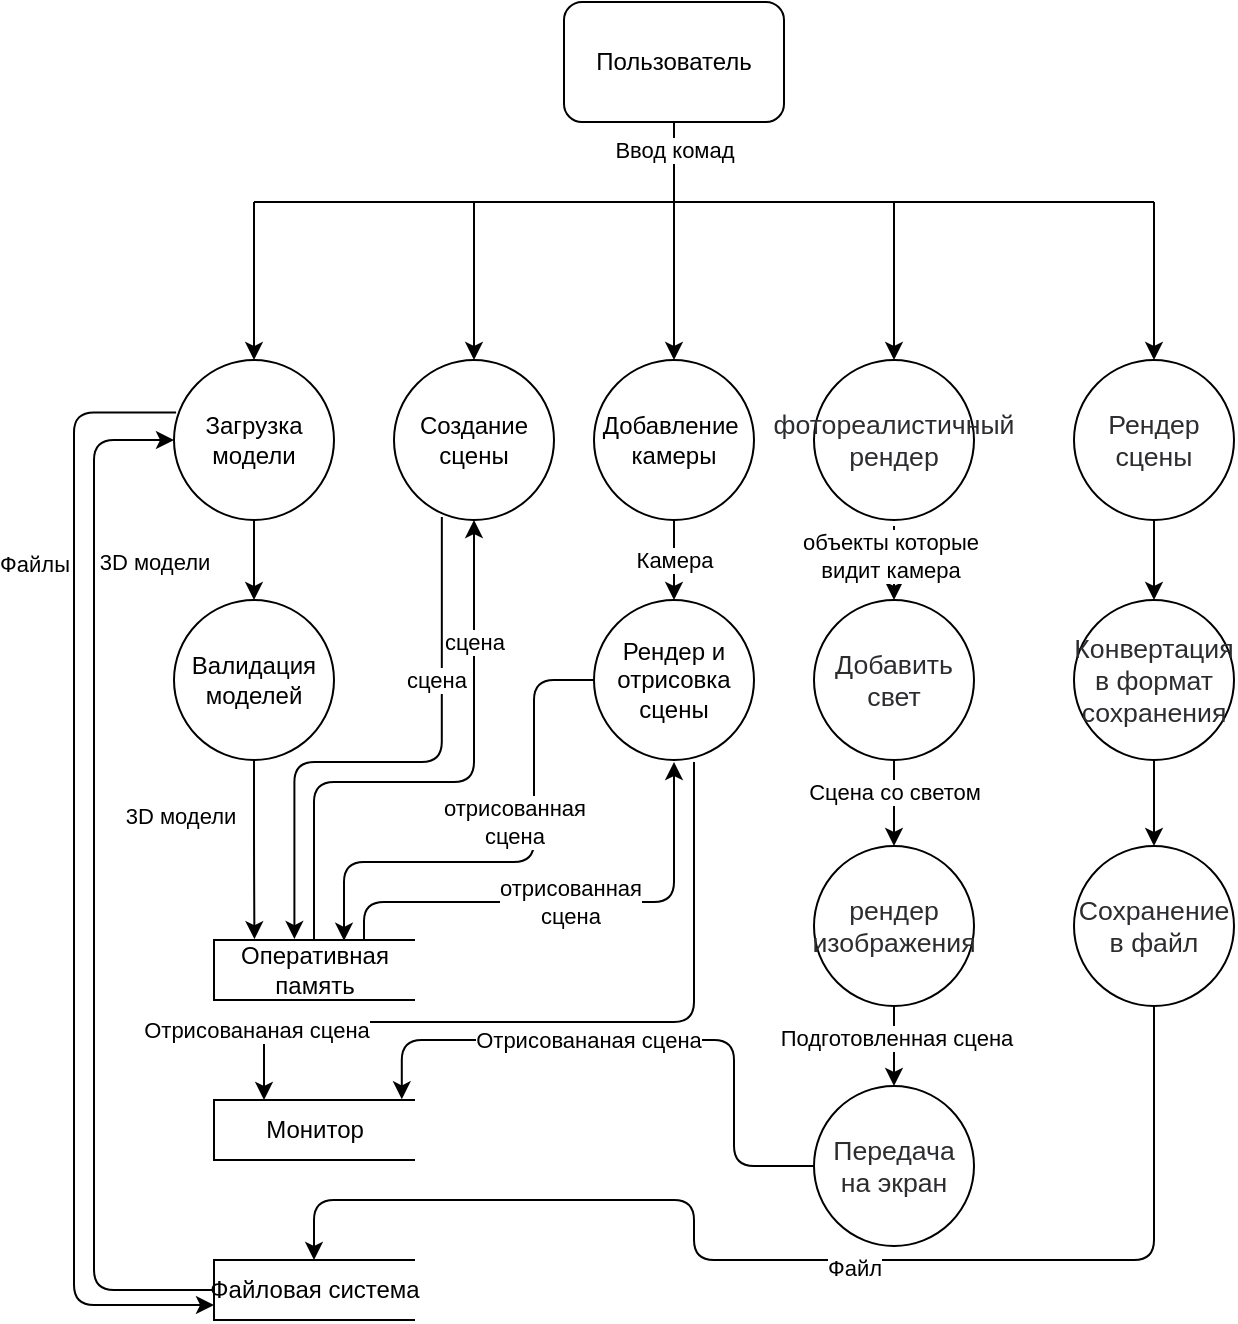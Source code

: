 <mxfile version="14.6.9" type="github">
  <diagram id="5urBEclAJgVyhTjW213u" name="Page-1">
    <mxGraphModel dx="981" dy="552" grid="1" gridSize="10" guides="1" tooltips="1" connect="1" arrows="1" fold="1" page="1" pageScale="1" pageWidth="1169" pageHeight="827" math="0" shadow="0">
      <root>
        <mxCell id="0" />
        <mxCell id="1" parent="0" />
        <mxCell id="2U7-onMG1FRaVmJAe4nb-2" value="Валидация моделей" style="ellipse;whiteSpace=wrap;html=1;aspect=fixed;" parent="1" vertex="1">
          <mxGeometry x="320" y="399" width="80" height="80" as="geometry" />
        </mxCell>
        <mxCell id="2U7-onMG1FRaVmJAe4nb-4" value="Пользователь" style="rounded=1;whiteSpace=wrap;html=1;" parent="1" vertex="1">
          <mxGeometry x="515" y="100" width="110" height="60" as="geometry" />
        </mxCell>
        <mxCell id="2U7-onMG1FRaVmJAe4nb-7" value="Оперативная &lt;br&gt;память" style="html=1;dashed=0;whitespace=wrap;shape=partialRectangle;right=0;" parent="1" vertex="1">
          <mxGeometry x="340" y="569" width="100" height="30" as="geometry" />
        </mxCell>
        <mxCell id="2U7-onMG1FRaVmJAe4nb-8" value="" style="endArrow=classic;html=1;edgeStyle=orthogonalEdgeStyle;entryX=0.202;entryY=-0.014;entryDx=0;entryDy=0;entryPerimeter=0;exitX=0.5;exitY=1;exitDx=0;exitDy=0;" parent="1" source="2U7-onMG1FRaVmJAe4nb-2" target="2U7-onMG1FRaVmJAe4nb-7" edge="1">
          <mxGeometry width="50" height="50" relative="1" as="geometry">
            <mxPoint x="360" y="520" as="sourcePoint" />
            <mxPoint x="360" y="559" as="targetPoint" />
            <Array as="points" />
          </mxGeometry>
        </mxCell>
        <mxCell id="2U7-onMG1FRaVmJAe4nb-9" value="3D модели" style="edgeLabel;html=1;align=center;verticalAlign=middle;resizable=0;points=[];" parent="2U7-onMG1FRaVmJAe4nb-8" vertex="1" connectable="0">
          <mxGeometry x="-0.4" y="1" relative="1" as="geometry">
            <mxPoint x="-38" y="1" as="offset" />
          </mxGeometry>
        </mxCell>
        <mxCell id="2U7-onMG1FRaVmJAe4nb-12" value="Создание сцены" style="ellipse;whiteSpace=wrap;html=1;aspect=fixed;" parent="1" vertex="1">
          <mxGeometry x="430" y="279" width="80" height="80" as="geometry" />
        </mxCell>
        <mxCell id="2U7-onMG1FRaVmJAe4nb-15" value="" style="endArrow=classic;html=1;edgeStyle=orthogonalEdgeStyle;entryX=0.402;entryY=-0.015;entryDx=0;entryDy=0;entryPerimeter=0;exitX=0.299;exitY=0.982;exitDx=0;exitDy=0;exitPerimeter=0;" parent="1" target="2U7-onMG1FRaVmJAe4nb-7" edge="1" source="2U7-onMG1FRaVmJAe4nb-12">
          <mxGeometry width="50" height="50" relative="1" as="geometry">
            <mxPoint x="470" y="359" as="sourcePoint" />
            <mxPoint x="390" y="559" as="targetPoint" />
            <Array as="points">
              <mxPoint x="454" y="480" />
              <mxPoint x="380" y="480" />
            </Array>
          </mxGeometry>
        </mxCell>
        <mxCell id="2U7-onMG1FRaVmJAe4nb-16" value="сцена" style="edgeLabel;html=1;align=center;verticalAlign=middle;resizable=0;points=[];" parent="2U7-onMG1FRaVmJAe4nb-15" vertex="1" connectable="0">
          <mxGeometry x="-0.252" y="-3" relative="1" as="geometry">
            <mxPoint y="-25" as="offset" />
          </mxGeometry>
        </mxCell>
        <mxCell id="2U7-onMG1FRaVmJAe4nb-22" value="" style="edgeStyle=orthogonalEdgeStyle;rounded=0;orthogonalLoop=1;jettySize=auto;html=1;" parent="1" source="2U7-onMG1FRaVmJAe4nb-17" target="2U7-onMG1FRaVmJAe4nb-21" edge="1">
          <mxGeometry relative="1" as="geometry" />
        </mxCell>
        <mxCell id="2U7-onMG1FRaVmJAe4nb-39" value="Камера" style="edgeLabel;html=1;align=center;verticalAlign=middle;resizable=0;points=[];" parent="2U7-onMG1FRaVmJAe4nb-22" vertex="1" connectable="0">
          <mxGeometry x="-0.7" relative="1" as="geometry">
            <mxPoint y="14" as="offset" />
          </mxGeometry>
        </mxCell>
        <mxCell id="2U7-onMG1FRaVmJAe4nb-17" value="Добавление&amp;nbsp;&lt;br&gt;камеры" style="ellipse;whiteSpace=wrap;html=1;aspect=fixed;" parent="1" vertex="1">
          <mxGeometry x="530" y="279" width="80" height="80" as="geometry" />
        </mxCell>
        <mxCell id="2U7-onMG1FRaVmJAe4nb-21" value="Рендер и отрисовка сцены" style="ellipse;whiteSpace=wrap;html=1;aspect=fixed;" parent="1" vertex="1">
          <mxGeometry x="530" y="399" width="80" height="80" as="geometry" />
        </mxCell>
        <mxCell id="2U7-onMG1FRaVmJAe4nb-23" value="" style="endArrow=classic;html=1;exitX=0;exitY=0.5;exitDx=0;exitDy=0;edgeStyle=orthogonalEdgeStyle;entryX=0.645;entryY=0.013;entryDx=0;entryDy=0;entryPerimeter=0;" parent="1" source="2U7-onMG1FRaVmJAe4nb-21" edge="1" target="2U7-onMG1FRaVmJAe4nb-7">
          <mxGeometry width="50" height="50" relative="1" as="geometry">
            <mxPoint x="680" y="469" as="sourcePoint" />
            <mxPoint x="400" y="569" as="targetPoint" />
            <Array as="points">
              <mxPoint x="500" y="439" />
              <mxPoint x="500" y="530" />
              <mxPoint x="405" y="530" />
              <mxPoint x="405" y="569" />
            </Array>
          </mxGeometry>
        </mxCell>
        <mxCell id="Q-I8oygW9cQ0b3IwzYa1-18" value="отрисованная&lt;br&gt;сцена" style="edgeLabel;html=1;align=center;verticalAlign=middle;resizable=0;points=[];" vertex="1" connectable="0" parent="2U7-onMG1FRaVmJAe4nb-23">
          <mxGeometry x="-0.523" y="2" relative="1" as="geometry">
            <mxPoint x="-12" y="40" as="offset" />
          </mxGeometry>
        </mxCell>
        <mxCell id="2U7-onMG1FRaVmJAe4nb-24" value="&lt;span id=&quot;docs-internal-guid-ef79cbc3-7fff-ce16-20e4-2f86682c8ff4&quot;&gt;&lt;span style=&quot;font-size: 10pt ; font-family: &amp;#34;arial&amp;#34; ; color: rgb(44 , 45 , 48) ; background-color: transparent ; vertical-align: baseline&quot;&gt;фотореалистичный рендер&lt;/span&gt;&lt;/span&gt;" style="ellipse;whiteSpace=wrap;html=1;aspect=fixed;" parent="1" vertex="1">
          <mxGeometry x="640" y="279" width="80" height="80" as="geometry" />
        </mxCell>
        <mxCell id="2U7-onMG1FRaVmJAe4nb-32" value="" style="edgeStyle=orthogonalEdgeStyle;rounded=0;orthogonalLoop=1;jettySize=auto;html=1;" parent="1" source="2U7-onMG1FRaVmJAe4nb-28" target="2U7-onMG1FRaVmJAe4nb-31" edge="1">
          <mxGeometry relative="1" as="geometry" />
        </mxCell>
        <mxCell id="2U7-onMG1FRaVmJAe4nb-40" value="Сцена со светом" style="edgeLabel;html=1;align=center;verticalAlign=middle;resizable=0;points=[];" parent="2U7-onMG1FRaVmJAe4nb-32" vertex="1" connectable="0">
          <mxGeometry x="-0.274" relative="1" as="geometry">
            <mxPoint as="offset" />
          </mxGeometry>
        </mxCell>
        <mxCell id="2U7-onMG1FRaVmJAe4nb-28" value="&lt;font color=&quot;#2c2d30&quot; face=&quot;arial&quot;&gt;&lt;span style=&quot;font-size: 13.333px&quot;&gt;Добавить свет&lt;/span&gt;&lt;/font&gt;" style="ellipse;whiteSpace=wrap;html=1;aspect=fixed;" parent="1" vertex="1">
          <mxGeometry x="640" y="399" width="80" height="80" as="geometry" />
        </mxCell>
        <mxCell id="2U7-onMG1FRaVmJAe4nb-29" value="" style="endArrow=classic;html=1;entryX=0.5;entryY=0;entryDx=0;entryDy=0;" parent="1" target="2U7-onMG1FRaVmJAe4nb-28" edge="1">
          <mxGeometry width="50" height="50" relative="1" as="geometry">
            <mxPoint x="680" y="362" as="sourcePoint" />
            <mxPoint x="880" y="219" as="targetPoint" />
          </mxGeometry>
        </mxCell>
        <mxCell id="2U7-onMG1FRaVmJAe4nb-30" value="объекты которые&lt;br&gt;видит камера" style="edgeLabel;html=1;align=center;verticalAlign=middle;resizable=0;points=[];" parent="2U7-onMG1FRaVmJAe4nb-29" vertex="1" connectable="0">
          <mxGeometry x="-0.185" y="-2" relative="1" as="geometry">
            <mxPoint as="offset" />
          </mxGeometry>
        </mxCell>
        <mxCell id="2U7-onMG1FRaVmJAe4nb-31" value="&lt;font color=&quot;#2c2d30&quot; face=&quot;arial&quot;&gt;&lt;span style=&quot;font-size: 13.333px&quot;&gt;рендер изображения&lt;/span&gt;&lt;/font&gt;" style="ellipse;whiteSpace=wrap;html=1;aspect=fixed;" parent="1" vertex="1">
          <mxGeometry x="640" y="522" width="80" height="80" as="geometry" />
        </mxCell>
        <mxCell id="2U7-onMG1FRaVmJAe4nb-33" value="&lt;font color=&quot;#2c2d30&quot; face=&quot;arial&quot;&gt;&lt;span style=&quot;font-size: 13.333px&quot;&gt;Передача на экран&lt;/span&gt;&lt;/font&gt;" style="ellipse;whiteSpace=wrap;html=1;aspect=fixed;" parent="1" vertex="1">
          <mxGeometry x="640" y="642" width="80" height="80" as="geometry" />
        </mxCell>
        <mxCell id="2U7-onMG1FRaVmJAe4nb-34" value="" style="endArrow=classic;html=1;exitX=0.5;exitY=1;exitDx=0;exitDy=0;entryX=0.5;entryY=0;entryDx=0;entryDy=0;" parent="1" source="2U7-onMG1FRaVmJAe4nb-31" target="2U7-onMG1FRaVmJAe4nb-33" edge="1">
          <mxGeometry width="50" height="50" relative="1" as="geometry">
            <mxPoint x="1130" y="449" as="sourcePoint" />
            <mxPoint x="1180" y="399" as="targetPoint" />
          </mxGeometry>
        </mxCell>
        <mxCell id="2U7-onMG1FRaVmJAe4nb-41" value="Подготовленная сцена" style="edgeLabel;html=1;align=center;verticalAlign=middle;resizable=0;points=[];" parent="2U7-onMG1FRaVmJAe4nb-34" vertex="1" connectable="0">
          <mxGeometry x="-0.189" y="1" relative="1" as="geometry">
            <mxPoint as="offset" />
          </mxGeometry>
        </mxCell>
        <mxCell id="2U7-onMG1FRaVmJAe4nb-35" value="Монитор" style="html=1;dashed=0;whitespace=wrap;shape=partialRectangle;right=0;" parent="1" vertex="1">
          <mxGeometry x="340" y="649" width="100" height="30" as="geometry" />
        </mxCell>
        <mxCell id="2U7-onMG1FRaVmJAe4nb-36" value="" style="endArrow=classic;html=1;exitX=0;exitY=0.5;exitDx=0;exitDy=0;entryX=0.939;entryY=-0.012;entryDx=0;entryDy=0;edgeStyle=orthogonalEdgeStyle;entryPerimeter=0;" parent="1" source="2U7-onMG1FRaVmJAe4nb-33" target="2U7-onMG1FRaVmJAe4nb-35" edge="1">
          <mxGeometry width="50" height="50" relative="1" as="geometry">
            <mxPoint x="1210" y="459" as="sourcePoint" />
            <mxPoint x="1260" y="409" as="targetPoint" />
            <Array as="points">
              <mxPoint x="600" y="682" />
              <mxPoint x="600" y="619" />
              <mxPoint x="434" y="619" />
            </Array>
          </mxGeometry>
        </mxCell>
        <mxCell id="2U7-onMG1FRaVmJAe4nb-42" value="Отрисовананая сцена" style="edgeLabel;html=1;align=center;verticalAlign=middle;resizable=0;points=[];" parent="2U7-onMG1FRaVmJAe4nb-36" vertex="1" connectable="0">
          <mxGeometry x="0.178" relative="1" as="geometry">
            <mxPoint as="offset" />
          </mxGeometry>
        </mxCell>
        <mxCell id="2U7-onMG1FRaVmJAe4nb-37" value="Файловая система" style="html=1;dashed=0;whitespace=wrap;shape=partialRectangle;right=0;" parent="1" vertex="1">
          <mxGeometry x="340" y="729" width="100" height="30" as="geometry" />
        </mxCell>
        <mxCell id="2U7-onMG1FRaVmJAe4nb-38" value="&lt;span id=&quot;docs-internal-guid-ef79cbc3-7fff-ce16-20e4-2f86682c8ff4&quot;&gt;&lt;span style=&quot;font-size: 10pt ; font-family: &amp;#34;arial&amp;#34; ; color: rgb(44 , 45 , 48) ; background-color: transparent ; vertical-align: baseline&quot;&gt;Рендер сцены&lt;/span&gt;&lt;/span&gt;" style="ellipse;whiteSpace=wrap;html=1;aspect=fixed;" parent="1" vertex="1">
          <mxGeometry x="770" y="279" width="80" height="80" as="geometry" />
        </mxCell>
        <mxCell id="2U7-onMG1FRaVmJAe4nb-44" value="&lt;font color=&quot;#2c2d30&quot; face=&quot;arial&quot;&gt;&lt;span style=&quot;font-size: 13.333px&quot;&gt;Конвертация&lt;br&gt;в формат&lt;br&gt;сохранения&lt;br&gt;&lt;/span&gt;&lt;/font&gt;" style="ellipse;whiteSpace=wrap;html=1;aspect=fixed;" parent="1" vertex="1">
          <mxGeometry x="770" y="399" width="80" height="80" as="geometry" />
        </mxCell>
        <mxCell id="2U7-onMG1FRaVmJAe4nb-45" value="" style="endArrow=classic;html=1;exitX=0.5;exitY=1;exitDx=0;exitDy=0;entryX=0.5;entryY=0;entryDx=0;entryDy=0;" parent="1" source="2U7-onMG1FRaVmJAe4nb-38" target="2U7-onMG1FRaVmJAe4nb-44" edge="1">
          <mxGeometry width="50" height="50" relative="1" as="geometry">
            <mxPoint x="920" y="409" as="sourcePoint" />
            <mxPoint x="970" y="359" as="targetPoint" />
          </mxGeometry>
        </mxCell>
        <mxCell id="2U7-onMG1FRaVmJAe4nb-46" value="&lt;font color=&quot;#2c2d30&quot; face=&quot;arial&quot;&gt;&lt;span style=&quot;font-size: 13.333px&quot;&gt;Сохранение в файл&lt;br&gt;&lt;/span&gt;&lt;/font&gt;" style="ellipse;whiteSpace=wrap;html=1;aspect=fixed;" parent="1" vertex="1">
          <mxGeometry x="770" y="522" width="80" height="80" as="geometry" />
        </mxCell>
        <mxCell id="2U7-onMG1FRaVmJAe4nb-47" value="" style="endArrow=classic;html=1;exitX=0.5;exitY=1;exitDx=0;exitDy=0;entryX=0.5;entryY=0;entryDx=0;entryDy=0;" parent="1" source="2U7-onMG1FRaVmJAe4nb-44" target="2U7-onMG1FRaVmJAe4nb-46" edge="1">
          <mxGeometry width="50" height="50" relative="1" as="geometry">
            <mxPoint x="910" y="539" as="sourcePoint" />
            <mxPoint x="960" y="489" as="targetPoint" />
          </mxGeometry>
        </mxCell>
        <mxCell id="2U7-onMG1FRaVmJAe4nb-48" value="" style="endArrow=classic;html=1;exitX=0.5;exitY=1;exitDx=0;exitDy=0;edgeStyle=orthogonalEdgeStyle;entryX=0.5;entryY=0;entryDx=0;entryDy=0;" parent="1" source="2U7-onMG1FRaVmJAe4nb-46" target="2U7-onMG1FRaVmJAe4nb-37" edge="1">
          <mxGeometry width="50" height="50" relative="1" as="geometry">
            <mxPoint x="860" y="699" as="sourcePoint" />
            <mxPoint x="560" y="689" as="targetPoint" />
            <Array as="points">
              <mxPoint x="810" y="729" />
              <mxPoint x="580" y="729" />
              <mxPoint x="580" y="699" />
              <mxPoint x="390" y="699" />
            </Array>
          </mxGeometry>
        </mxCell>
        <mxCell id="2U7-onMG1FRaVmJAe4nb-50" value="Файл" style="edgeLabel;html=1;align=center;verticalAlign=middle;resizable=0;points=[];" parent="2U7-onMG1FRaVmJAe4nb-48" vertex="1" connectable="0">
          <mxGeometry x="-0.087" y="4" relative="1" as="geometry">
            <mxPoint as="offset" />
          </mxGeometry>
        </mxCell>
        <mxCell id="Q-I8oygW9cQ0b3IwzYa1-1" value="" style="endArrow=classic;html=1;exitX=0.5;exitY=1;exitDx=0;exitDy=0;entryX=0.5;entryY=0;entryDx=0;entryDy=0;" edge="1" parent="1" source="2U7-onMG1FRaVmJAe4nb-4" target="2U7-onMG1FRaVmJAe4nb-17">
          <mxGeometry width="50" height="50" relative="1" as="geometry">
            <mxPoint x="610" y="240" as="sourcePoint" />
            <mxPoint x="660" y="190" as="targetPoint" />
          </mxGeometry>
        </mxCell>
        <mxCell id="Q-I8oygW9cQ0b3IwzYa1-3" value="Ввод комад" style="edgeLabel;html=1;align=center;verticalAlign=middle;resizable=0;points=[];" vertex="1" connectable="0" parent="Q-I8oygW9cQ0b3IwzYa1-1">
          <mxGeometry x="-0.464" y="1" relative="1" as="geometry">
            <mxPoint x="-1" y="-18" as="offset" />
          </mxGeometry>
        </mxCell>
        <mxCell id="Q-I8oygW9cQ0b3IwzYa1-4" value="" style="endArrow=none;html=1;" edge="1" parent="1">
          <mxGeometry width="50" height="50" relative="1" as="geometry">
            <mxPoint x="360" y="200" as="sourcePoint" />
            <mxPoint x="810" y="200" as="targetPoint" />
          </mxGeometry>
        </mxCell>
        <mxCell id="Q-I8oygW9cQ0b3IwzYa1-5" value="" style="endArrow=classic;html=1;entryX=0.5;entryY=0;entryDx=0;entryDy=0;" edge="1" parent="1" target="Q-I8oygW9cQ0b3IwzYa1-9">
          <mxGeometry width="50" height="50" relative="1" as="geometry">
            <mxPoint x="360" y="200" as="sourcePoint" />
            <mxPoint x="360" y="240" as="targetPoint" />
          </mxGeometry>
        </mxCell>
        <mxCell id="Q-I8oygW9cQ0b3IwzYa1-6" value="" style="endArrow=classic;html=1;entryX=0.5;entryY=0;entryDx=0;entryDy=0;" edge="1" parent="1" target="2U7-onMG1FRaVmJAe4nb-12">
          <mxGeometry width="50" height="50" relative="1" as="geometry">
            <mxPoint x="470" y="200" as="sourcePoint" />
            <mxPoint x="510" y="220" as="targetPoint" />
          </mxGeometry>
        </mxCell>
        <mxCell id="Q-I8oygW9cQ0b3IwzYa1-7" value="" style="endArrow=classic;html=1;entryX=0.5;entryY=0;entryDx=0;entryDy=0;" edge="1" parent="1" target="2U7-onMG1FRaVmJAe4nb-24">
          <mxGeometry width="50" height="50" relative="1" as="geometry">
            <mxPoint x="680" y="200" as="sourcePoint" />
            <mxPoint x="670" y="210" as="targetPoint" />
          </mxGeometry>
        </mxCell>
        <mxCell id="Q-I8oygW9cQ0b3IwzYa1-8" value="" style="endArrow=classic;html=1;entryX=0.5;entryY=0;entryDx=0;entryDy=0;" edge="1" parent="1" target="2U7-onMG1FRaVmJAe4nb-38">
          <mxGeometry width="50" height="50" relative="1" as="geometry">
            <mxPoint x="810" y="200" as="sourcePoint" />
            <mxPoint x="890" y="180" as="targetPoint" />
          </mxGeometry>
        </mxCell>
        <mxCell id="Q-I8oygW9cQ0b3IwzYa1-9" value="Загрузка модели" style="ellipse;whiteSpace=wrap;html=1;aspect=fixed;" vertex="1" parent="1">
          <mxGeometry x="320" y="279" width="80" height="80" as="geometry" />
        </mxCell>
        <mxCell id="Q-I8oygW9cQ0b3IwzYa1-10" value="" style="endArrow=classic;html=1;exitX=0;exitY=0.5;exitDx=0;exitDy=0;entryX=0;entryY=0.5;entryDx=0;entryDy=0;edgeStyle=orthogonalEdgeStyle;" edge="1" parent="1" source="2U7-onMG1FRaVmJAe4nb-37" target="Q-I8oygW9cQ0b3IwzYa1-9">
          <mxGeometry width="50" height="50" relative="1" as="geometry">
            <mxPoint x="240" y="740" as="sourcePoint" />
            <mxPoint x="160" y="360" as="targetPoint" />
            <Array as="points">
              <mxPoint x="280" y="744" />
              <mxPoint x="280" y="319" />
            </Array>
          </mxGeometry>
        </mxCell>
        <mxCell id="Q-I8oygW9cQ0b3IwzYa1-13" value="3D модели" style="edgeLabel;html=1;align=center;verticalAlign=middle;resizable=0;points=[];" vertex="1" connectable="0" parent="Q-I8oygW9cQ0b3IwzYa1-10">
          <mxGeometry x="0.674" y="2" relative="1" as="geometry">
            <mxPoint x="32" y="15" as="offset" />
          </mxGeometry>
        </mxCell>
        <mxCell id="Q-I8oygW9cQ0b3IwzYa1-11" value="" style="endArrow=classic;html=1;exitX=0.013;exitY=0.328;exitDx=0;exitDy=0;exitPerimeter=0;entryX=0;entryY=0.75;entryDx=0;entryDy=0;edgeStyle=orthogonalEdgeStyle;" edge="1" parent="1" source="Q-I8oygW9cQ0b3IwzYa1-9" target="2U7-onMG1FRaVmJAe4nb-37">
          <mxGeometry width="50" height="50" relative="1" as="geometry">
            <mxPoint x="190" y="370" as="sourcePoint" />
            <mxPoint x="210" y="785.517" as="targetPoint" />
            <Array as="points">
              <mxPoint x="270" y="305" />
              <mxPoint x="270" y="752" />
            </Array>
          </mxGeometry>
        </mxCell>
        <mxCell id="Q-I8oygW9cQ0b3IwzYa1-12" value="Файлы" style="edgeLabel;html=1;align=center;verticalAlign=middle;resizable=0;points=[];" vertex="1" connectable="0" parent="Q-I8oygW9cQ0b3IwzYa1-11">
          <mxGeometry x="-0.476" y="2" relative="1" as="geometry">
            <mxPoint x="-22" y="-22" as="offset" />
          </mxGeometry>
        </mxCell>
        <mxCell id="Q-I8oygW9cQ0b3IwzYa1-14" value="" style="endArrow=classic;html=1;exitX=0.5;exitY=1;exitDx=0;exitDy=0;entryX=0.5;entryY=0;entryDx=0;entryDy=0;" edge="1" parent="1" source="Q-I8oygW9cQ0b3IwzYa1-9" target="2U7-onMG1FRaVmJAe4nb-2">
          <mxGeometry width="50" height="50" relative="1" as="geometry">
            <mxPoint x="390" y="410" as="sourcePoint" />
            <mxPoint x="440" y="360" as="targetPoint" />
          </mxGeometry>
        </mxCell>
        <mxCell id="Q-I8oygW9cQ0b3IwzYa1-15" value="" style="endArrow=classic;html=1;entryX=0.5;entryY=1;entryDx=0;entryDy=0;exitX=0.5;exitY=0;exitDx=0;exitDy=0;edgeStyle=orthogonalEdgeStyle;" edge="1" parent="1" source="2U7-onMG1FRaVmJAe4nb-7" target="2U7-onMG1FRaVmJAe4nb-12">
          <mxGeometry width="50" height="50" relative="1" as="geometry">
            <mxPoint x="510" y="550" as="sourcePoint" />
            <mxPoint x="520" y="550" as="targetPoint" />
            <Array as="points">
              <mxPoint x="390" y="490" />
              <mxPoint x="470" y="490" />
            </Array>
          </mxGeometry>
        </mxCell>
        <mxCell id="Q-I8oygW9cQ0b3IwzYa1-16" value="сцена" style="edgeLabel;html=1;align=center;verticalAlign=middle;resizable=0;points=[];" vertex="1" connectable="0" parent="Q-I8oygW9cQ0b3IwzYa1-15">
          <mxGeometry x="0.711" relative="1" as="geometry">
            <mxPoint y="19" as="offset" />
          </mxGeometry>
        </mxCell>
        <mxCell id="Q-I8oygW9cQ0b3IwzYa1-17" value="&lt;meta charset=&quot;utf-8&quot;&gt;&lt;span style=&quot;color: rgb(0, 0, 0); font-family: helvetica; font-size: 11px; font-style: normal; font-weight: 400; letter-spacing: normal; text-align: center; text-indent: 0px; text-transform: none; word-spacing: 0px; background-color: rgb(255, 255, 255); display: inline; float: none;&quot;&gt;отрисованная&lt;/span&gt;&lt;br style=&quot;color: rgb(0, 0, 0); font-family: helvetica; font-size: 11px; font-style: normal; font-weight: 400; letter-spacing: normal; text-align: center; text-indent: 0px; text-transform: none; word-spacing: 0px;&quot;&gt;&lt;span style=&quot;color: rgb(0, 0, 0); font-family: helvetica; font-size: 11px; font-style: normal; font-weight: 400; letter-spacing: normal; text-align: center; text-indent: 0px; text-transform: none; word-spacing: 0px; background-color: rgb(255, 255, 255); display: inline; float: none;&quot;&gt;сцена&lt;/span&gt;" style="endArrow=classic;html=1;exitX=0.75;exitY=0;exitDx=0;exitDy=0;edgeStyle=orthogonalEdgeStyle;" edge="1" parent="1" source="2U7-onMG1FRaVmJAe4nb-7">
          <mxGeometry width="50" height="50" relative="1" as="geometry">
            <mxPoint x="490" y="590" as="sourcePoint" />
            <mxPoint x="570" y="480" as="targetPoint" />
            <Array as="points">
              <mxPoint x="415" y="550" />
              <mxPoint x="570" y="550" />
            </Array>
          </mxGeometry>
        </mxCell>
        <mxCell id="Q-I8oygW9cQ0b3IwzYa1-19" value="" style="endArrow=classic;html=1;exitX=0.625;exitY=1.012;exitDx=0;exitDy=0;exitPerimeter=0;entryX=0.25;entryY=0;entryDx=0;entryDy=0;edgeStyle=orthogonalEdgeStyle;" edge="1" parent="1" source="2U7-onMG1FRaVmJAe4nb-21" target="2U7-onMG1FRaVmJAe4nb-35">
          <mxGeometry width="50" height="50" relative="1" as="geometry">
            <mxPoint x="590" y="610" as="sourcePoint" />
            <mxPoint x="640" y="560" as="targetPoint" />
            <Array as="points">
              <mxPoint x="580" y="610" />
              <mxPoint x="365" y="610" />
            </Array>
          </mxGeometry>
        </mxCell>
        <mxCell id="Q-I8oygW9cQ0b3IwzYa1-20" value="Отрисовананая сцена" style="edgeLabel;html=1;align=center;verticalAlign=middle;resizable=0;points=[];" vertex="1" connectable="0" parent="Q-I8oygW9cQ0b3IwzYa1-19">
          <mxGeometry x="0.602" y="4" relative="1" as="geometry">
            <mxPoint x="-42" as="offset" />
          </mxGeometry>
        </mxCell>
      </root>
    </mxGraphModel>
  </diagram>
</mxfile>
